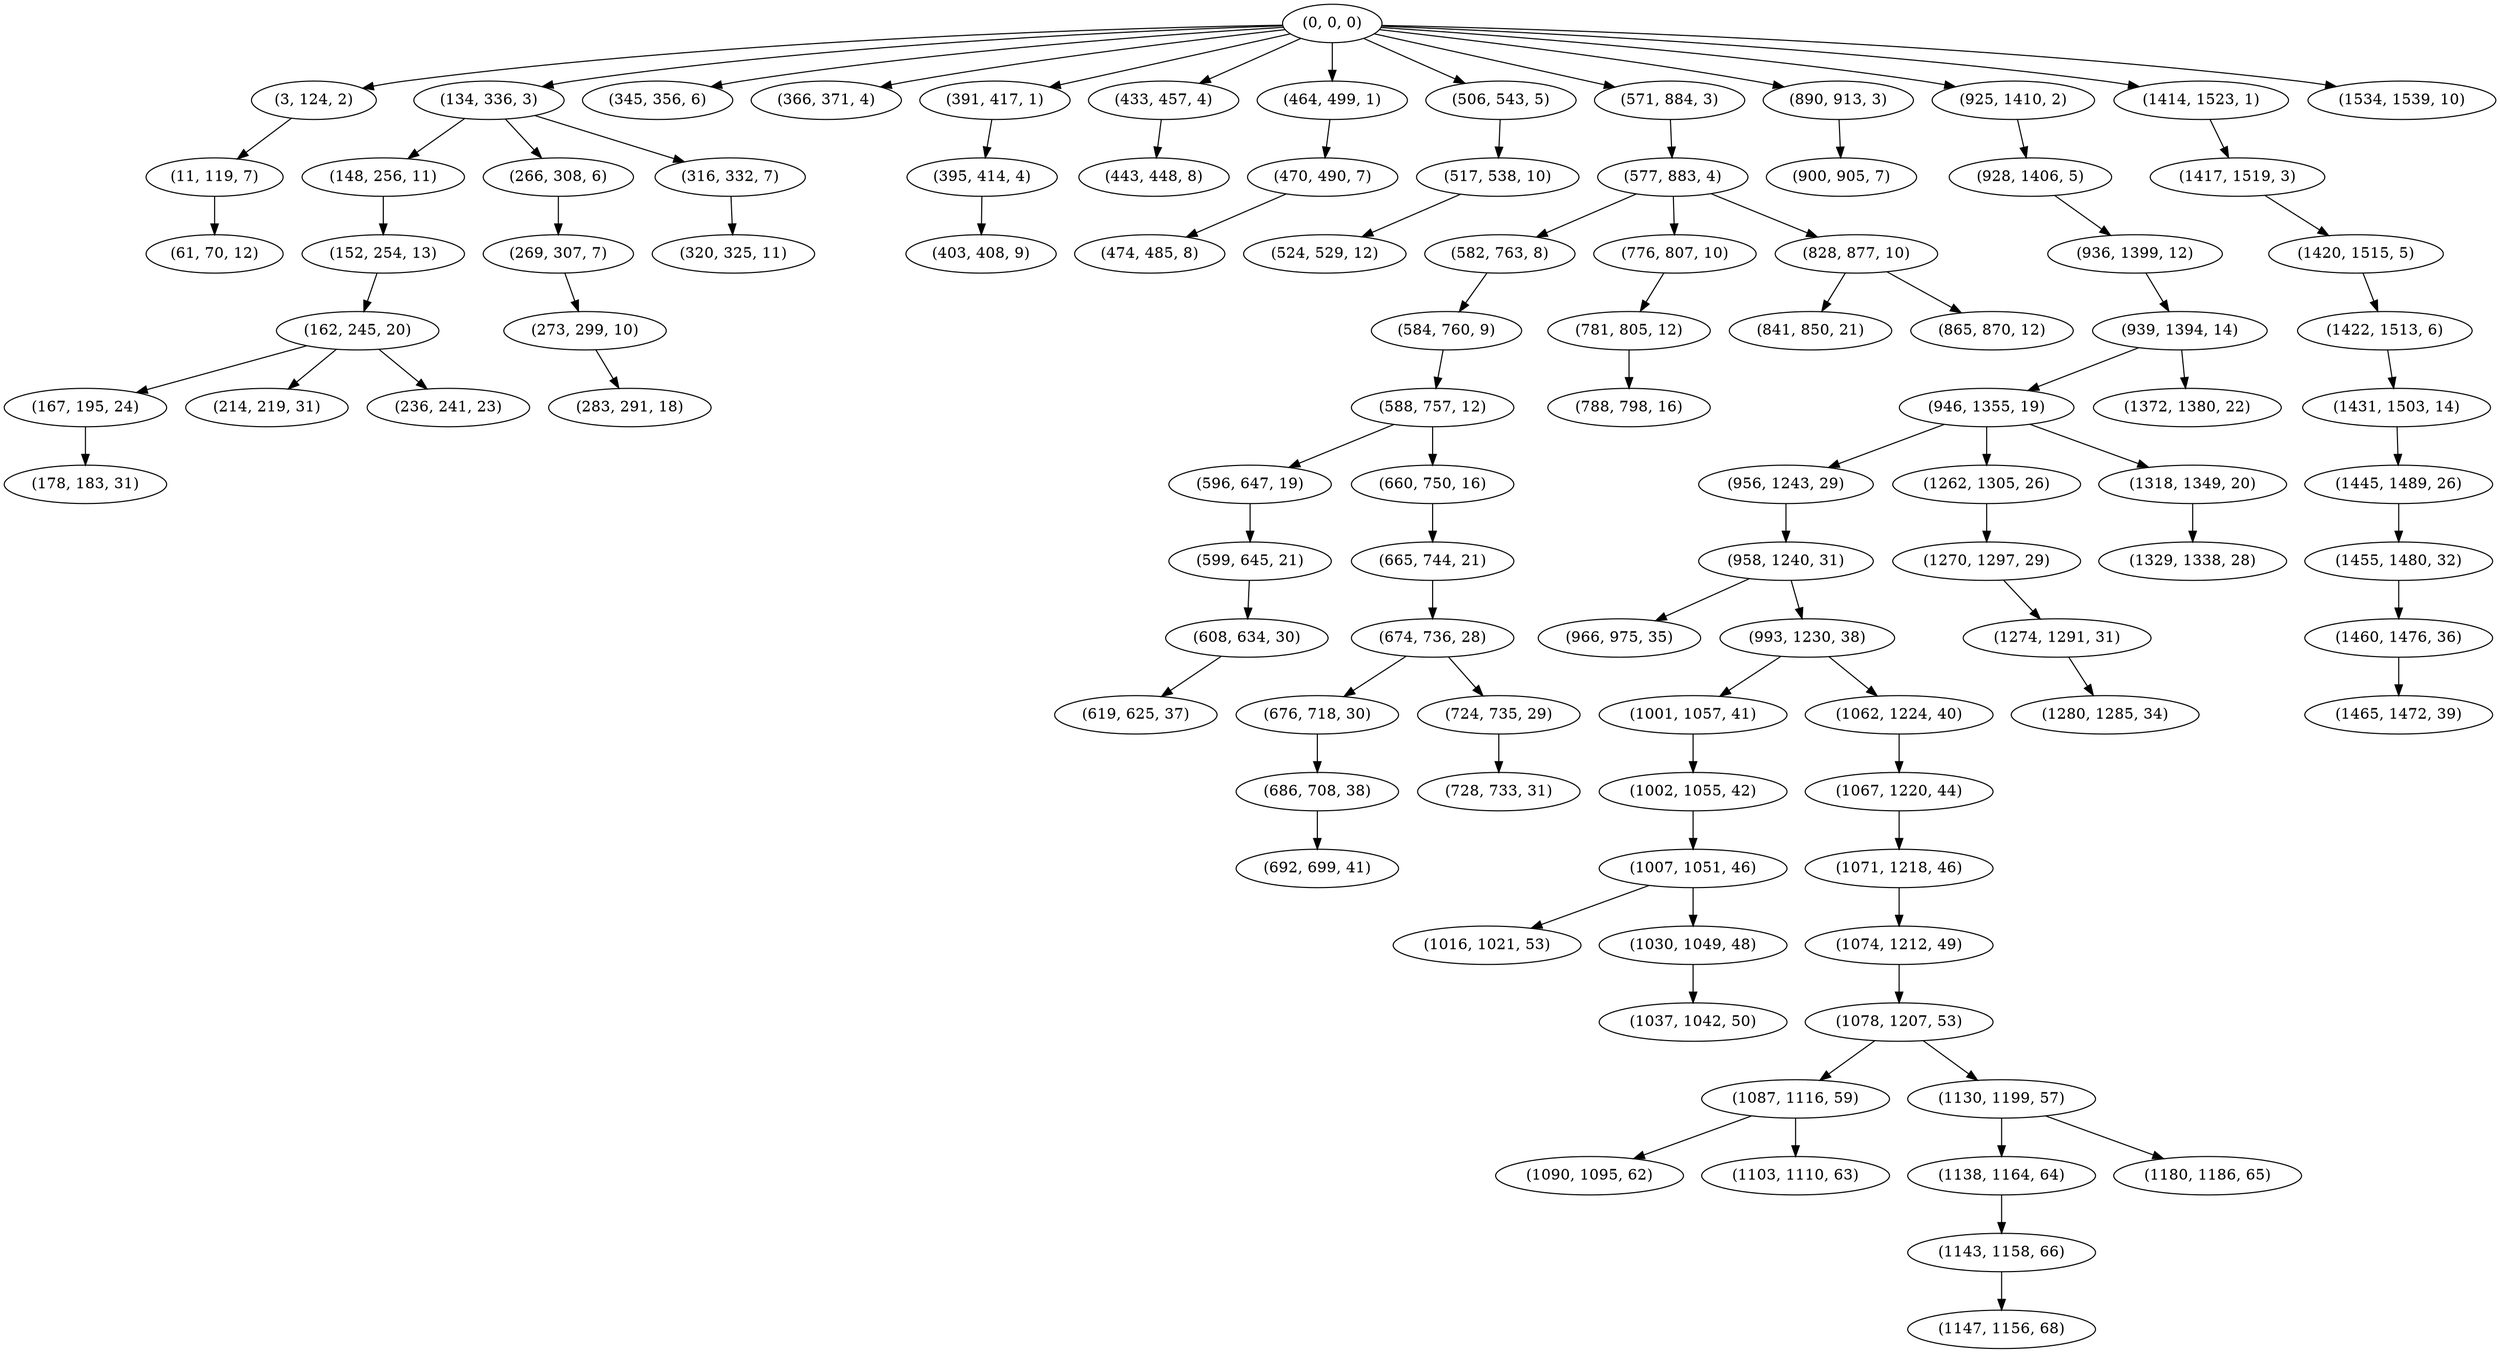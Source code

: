 digraph tree {
    "(0, 0, 0)";
    "(3, 124, 2)";
    "(11, 119, 7)";
    "(61, 70, 12)";
    "(134, 336, 3)";
    "(148, 256, 11)";
    "(152, 254, 13)";
    "(162, 245, 20)";
    "(167, 195, 24)";
    "(178, 183, 31)";
    "(214, 219, 31)";
    "(236, 241, 23)";
    "(266, 308, 6)";
    "(269, 307, 7)";
    "(273, 299, 10)";
    "(283, 291, 18)";
    "(316, 332, 7)";
    "(320, 325, 11)";
    "(345, 356, 6)";
    "(366, 371, 4)";
    "(391, 417, 1)";
    "(395, 414, 4)";
    "(403, 408, 9)";
    "(433, 457, 4)";
    "(443, 448, 8)";
    "(464, 499, 1)";
    "(470, 490, 7)";
    "(474, 485, 8)";
    "(506, 543, 5)";
    "(517, 538, 10)";
    "(524, 529, 12)";
    "(571, 884, 3)";
    "(577, 883, 4)";
    "(582, 763, 8)";
    "(584, 760, 9)";
    "(588, 757, 12)";
    "(596, 647, 19)";
    "(599, 645, 21)";
    "(608, 634, 30)";
    "(619, 625, 37)";
    "(660, 750, 16)";
    "(665, 744, 21)";
    "(674, 736, 28)";
    "(676, 718, 30)";
    "(686, 708, 38)";
    "(692, 699, 41)";
    "(724, 735, 29)";
    "(728, 733, 31)";
    "(776, 807, 10)";
    "(781, 805, 12)";
    "(788, 798, 16)";
    "(828, 877, 10)";
    "(841, 850, 21)";
    "(865, 870, 12)";
    "(890, 913, 3)";
    "(900, 905, 7)";
    "(925, 1410, 2)";
    "(928, 1406, 5)";
    "(936, 1399, 12)";
    "(939, 1394, 14)";
    "(946, 1355, 19)";
    "(956, 1243, 29)";
    "(958, 1240, 31)";
    "(966, 975, 35)";
    "(993, 1230, 38)";
    "(1001, 1057, 41)";
    "(1002, 1055, 42)";
    "(1007, 1051, 46)";
    "(1016, 1021, 53)";
    "(1030, 1049, 48)";
    "(1037, 1042, 50)";
    "(1062, 1224, 40)";
    "(1067, 1220, 44)";
    "(1071, 1218, 46)";
    "(1074, 1212, 49)";
    "(1078, 1207, 53)";
    "(1087, 1116, 59)";
    "(1090, 1095, 62)";
    "(1103, 1110, 63)";
    "(1130, 1199, 57)";
    "(1138, 1164, 64)";
    "(1143, 1158, 66)";
    "(1147, 1156, 68)";
    "(1180, 1186, 65)";
    "(1262, 1305, 26)";
    "(1270, 1297, 29)";
    "(1274, 1291, 31)";
    "(1280, 1285, 34)";
    "(1318, 1349, 20)";
    "(1329, 1338, 28)";
    "(1372, 1380, 22)";
    "(1414, 1523, 1)";
    "(1417, 1519, 3)";
    "(1420, 1515, 5)";
    "(1422, 1513, 6)";
    "(1431, 1503, 14)";
    "(1445, 1489, 26)";
    "(1455, 1480, 32)";
    "(1460, 1476, 36)";
    "(1465, 1472, 39)";
    "(1534, 1539, 10)";
    "(0, 0, 0)" -> "(3, 124, 2)";
    "(0, 0, 0)" -> "(134, 336, 3)";
    "(0, 0, 0)" -> "(345, 356, 6)";
    "(0, 0, 0)" -> "(366, 371, 4)";
    "(0, 0, 0)" -> "(391, 417, 1)";
    "(0, 0, 0)" -> "(433, 457, 4)";
    "(0, 0, 0)" -> "(464, 499, 1)";
    "(0, 0, 0)" -> "(506, 543, 5)";
    "(0, 0, 0)" -> "(571, 884, 3)";
    "(0, 0, 0)" -> "(890, 913, 3)";
    "(0, 0, 0)" -> "(925, 1410, 2)";
    "(0, 0, 0)" -> "(1414, 1523, 1)";
    "(0, 0, 0)" -> "(1534, 1539, 10)";
    "(3, 124, 2)" -> "(11, 119, 7)";
    "(11, 119, 7)" -> "(61, 70, 12)";
    "(134, 336, 3)" -> "(148, 256, 11)";
    "(134, 336, 3)" -> "(266, 308, 6)";
    "(134, 336, 3)" -> "(316, 332, 7)";
    "(148, 256, 11)" -> "(152, 254, 13)";
    "(152, 254, 13)" -> "(162, 245, 20)";
    "(162, 245, 20)" -> "(167, 195, 24)";
    "(162, 245, 20)" -> "(214, 219, 31)";
    "(162, 245, 20)" -> "(236, 241, 23)";
    "(167, 195, 24)" -> "(178, 183, 31)";
    "(266, 308, 6)" -> "(269, 307, 7)";
    "(269, 307, 7)" -> "(273, 299, 10)";
    "(273, 299, 10)" -> "(283, 291, 18)";
    "(316, 332, 7)" -> "(320, 325, 11)";
    "(391, 417, 1)" -> "(395, 414, 4)";
    "(395, 414, 4)" -> "(403, 408, 9)";
    "(433, 457, 4)" -> "(443, 448, 8)";
    "(464, 499, 1)" -> "(470, 490, 7)";
    "(470, 490, 7)" -> "(474, 485, 8)";
    "(506, 543, 5)" -> "(517, 538, 10)";
    "(517, 538, 10)" -> "(524, 529, 12)";
    "(571, 884, 3)" -> "(577, 883, 4)";
    "(577, 883, 4)" -> "(582, 763, 8)";
    "(577, 883, 4)" -> "(776, 807, 10)";
    "(577, 883, 4)" -> "(828, 877, 10)";
    "(582, 763, 8)" -> "(584, 760, 9)";
    "(584, 760, 9)" -> "(588, 757, 12)";
    "(588, 757, 12)" -> "(596, 647, 19)";
    "(588, 757, 12)" -> "(660, 750, 16)";
    "(596, 647, 19)" -> "(599, 645, 21)";
    "(599, 645, 21)" -> "(608, 634, 30)";
    "(608, 634, 30)" -> "(619, 625, 37)";
    "(660, 750, 16)" -> "(665, 744, 21)";
    "(665, 744, 21)" -> "(674, 736, 28)";
    "(674, 736, 28)" -> "(676, 718, 30)";
    "(674, 736, 28)" -> "(724, 735, 29)";
    "(676, 718, 30)" -> "(686, 708, 38)";
    "(686, 708, 38)" -> "(692, 699, 41)";
    "(724, 735, 29)" -> "(728, 733, 31)";
    "(776, 807, 10)" -> "(781, 805, 12)";
    "(781, 805, 12)" -> "(788, 798, 16)";
    "(828, 877, 10)" -> "(841, 850, 21)";
    "(828, 877, 10)" -> "(865, 870, 12)";
    "(890, 913, 3)" -> "(900, 905, 7)";
    "(925, 1410, 2)" -> "(928, 1406, 5)";
    "(928, 1406, 5)" -> "(936, 1399, 12)";
    "(936, 1399, 12)" -> "(939, 1394, 14)";
    "(939, 1394, 14)" -> "(946, 1355, 19)";
    "(939, 1394, 14)" -> "(1372, 1380, 22)";
    "(946, 1355, 19)" -> "(956, 1243, 29)";
    "(946, 1355, 19)" -> "(1262, 1305, 26)";
    "(946, 1355, 19)" -> "(1318, 1349, 20)";
    "(956, 1243, 29)" -> "(958, 1240, 31)";
    "(958, 1240, 31)" -> "(966, 975, 35)";
    "(958, 1240, 31)" -> "(993, 1230, 38)";
    "(993, 1230, 38)" -> "(1001, 1057, 41)";
    "(993, 1230, 38)" -> "(1062, 1224, 40)";
    "(1001, 1057, 41)" -> "(1002, 1055, 42)";
    "(1002, 1055, 42)" -> "(1007, 1051, 46)";
    "(1007, 1051, 46)" -> "(1016, 1021, 53)";
    "(1007, 1051, 46)" -> "(1030, 1049, 48)";
    "(1030, 1049, 48)" -> "(1037, 1042, 50)";
    "(1062, 1224, 40)" -> "(1067, 1220, 44)";
    "(1067, 1220, 44)" -> "(1071, 1218, 46)";
    "(1071, 1218, 46)" -> "(1074, 1212, 49)";
    "(1074, 1212, 49)" -> "(1078, 1207, 53)";
    "(1078, 1207, 53)" -> "(1087, 1116, 59)";
    "(1078, 1207, 53)" -> "(1130, 1199, 57)";
    "(1087, 1116, 59)" -> "(1090, 1095, 62)";
    "(1087, 1116, 59)" -> "(1103, 1110, 63)";
    "(1130, 1199, 57)" -> "(1138, 1164, 64)";
    "(1130, 1199, 57)" -> "(1180, 1186, 65)";
    "(1138, 1164, 64)" -> "(1143, 1158, 66)";
    "(1143, 1158, 66)" -> "(1147, 1156, 68)";
    "(1262, 1305, 26)" -> "(1270, 1297, 29)";
    "(1270, 1297, 29)" -> "(1274, 1291, 31)";
    "(1274, 1291, 31)" -> "(1280, 1285, 34)";
    "(1318, 1349, 20)" -> "(1329, 1338, 28)";
    "(1414, 1523, 1)" -> "(1417, 1519, 3)";
    "(1417, 1519, 3)" -> "(1420, 1515, 5)";
    "(1420, 1515, 5)" -> "(1422, 1513, 6)";
    "(1422, 1513, 6)" -> "(1431, 1503, 14)";
    "(1431, 1503, 14)" -> "(1445, 1489, 26)";
    "(1445, 1489, 26)" -> "(1455, 1480, 32)";
    "(1455, 1480, 32)" -> "(1460, 1476, 36)";
    "(1460, 1476, 36)" -> "(1465, 1472, 39)";
}
